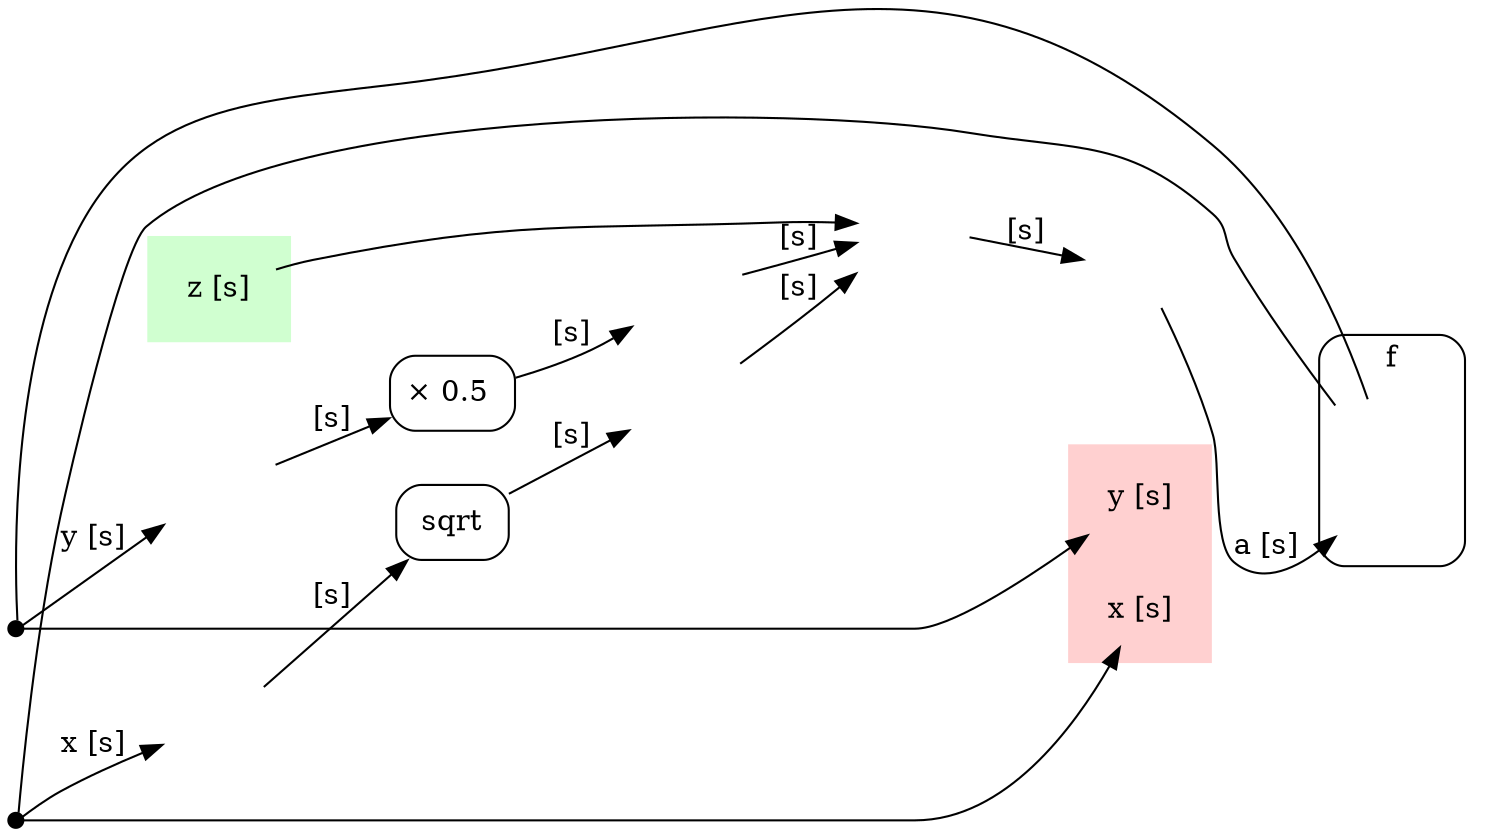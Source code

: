 /* Generated by GvGen v.0.9.1 (http://www.picviz.com/sections/opensource/gvgen.html) */

digraph G {
rankdir=LR;
   subgraph cluster1 {
   color="white";
bgcolor="#d0FFd0";
shape="plaintext";
label="";
      node14 [shape="none",label="z [s]"];
   }
   node2 [shape="box",style="rounded",label="× 0.5 "];
   subgraph cluster3 {
   shape="box";
style="rounded";
label="f";
      node4 [shape="none",fixedsize="true",imagescale="true",image="/var/folders/kf/_zwsc1_j2wn8smr7xtrrpnxc0000gn/T/tmpEY7g1Tdp-icons/resized/100/InvPlus2.png",label="",height="1.0"];
   }
   node5 [width="0.1",style="filled",fillcolor="black",color="black",shape="point",label=""];
   node6 [width="0.1",style="filled",fillcolor="black",color="black",shape="point",label=""];
   node7 [shape="none",fixedsize="true",imagescale="true",image="/var/folders/kf/_zwsc1_j2wn8smr7xtrrpnxc0000gn/T/tmpEY7g1Tdp-icons/resized/100/SumN.png",label="",height="1.0"];
   node8 [shape="box",style="rounded",label="sqrt"];
   node9 [fixedsize="true",imagescale="true",shape="plaintext",image="/var/folders/kf/_zwsc1_j2wn8smr7xtrrpnxc0000gn/T/tmpEY7g1Tdp-icons/resized/100/leq.png",label=""];
   node10 [fixedsize="true",imagescale="true",shape="plaintext",image="/var/folders/kf/_zwsc1_j2wn8smr7xtrrpnxc0000gn/T/tmpEY7g1Tdp-icons/resized/100/leq.png",label=""];
   node11 [fixedsize="true",imagescale="true",shape="plaintext",image="/var/folders/kf/_zwsc1_j2wn8smr7xtrrpnxc0000gn/T/tmpEY7g1Tdp-icons/resized/100/leq.png",label=""];
   node12 [fixedsize="true",imagescale="true",shape="plaintext",image="/var/folders/kf/_zwsc1_j2wn8smr7xtrrpnxc0000gn/T/tmpEY7g1Tdp-icons/resized/100/leq.png",label=""];
   node13 [fixedsize="true",imagescale="true",shape="plaintext",image="/var/folders/kf/_zwsc1_j2wn8smr7xtrrpnxc0000gn/T/tmpEY7g1Tdp-icons/resized/100/leq.png",label=""];
   subgraph cluster15 {
   color="white";
bgcolor="#FFd0d0";
shape="plaintext";
label="";
      node17 [shape="none",label="x [s]"];
      node16 [shape="none",label="y [s]"];
   }
node14->node7;
node14->node2 [style="invis"];
node14->node12 [style="invis"];
node4->node5 [weight="0",dir="none",constraint="false"];
node4->node6 [weight="0",dir="none",constraint="false"];
node2->node12 [weight="0",label="[s]"];
node2->node16 [style="invis"];
node5->node10 [weight="0.5",label="y [s]"];
node5->node16;
node6->node9 [weight="0.5",label="x [s]"];
node6->node17;
node7->node13 [weight="0.5",label="[s]"];
node7->node16 [style="invis"];
node8->node11 [weight="0",label="[s]"];
node9->node8 [weight="0.5",label="[s]"];
node10->node2 [weight="0.5",label="[s]"];
node11->node7 [weight="0",label="[s]"];
node12->node7 [weight="0",label="[s]"];
node12->node16 [style="invis"];
node13->node4 [weight="0.5",label="a [s]"];
}
